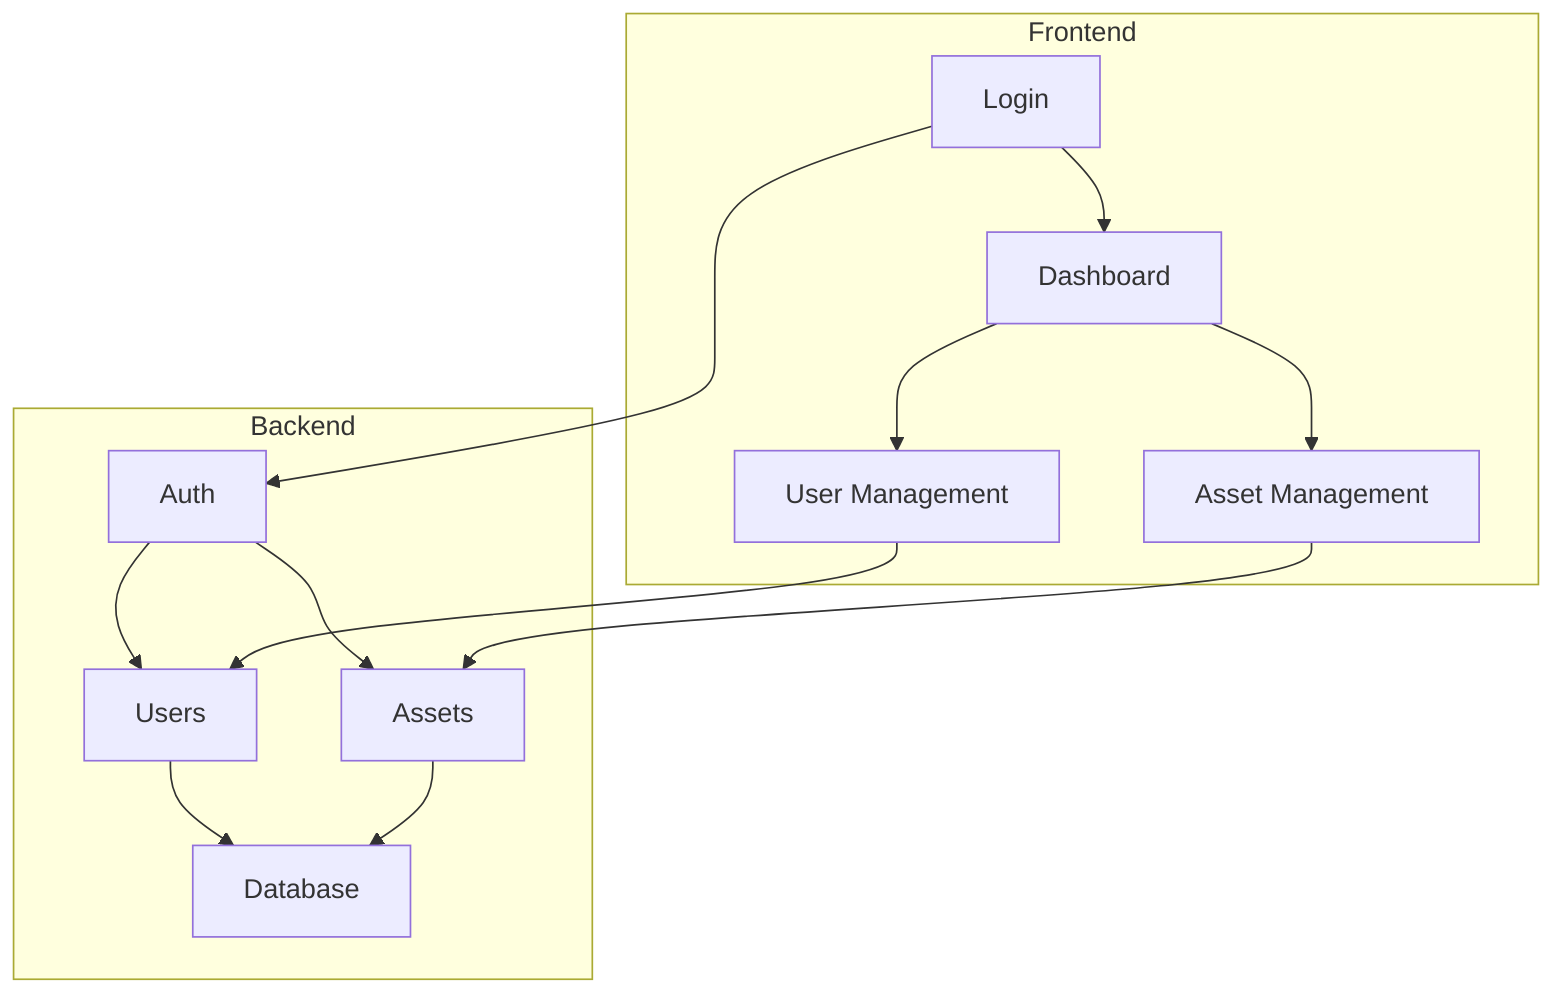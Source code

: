 flowchart TB
    subgraph Frontend
        A[Login] --> B[Dashboard]
        B --> C[Asset Management]
        B --> D[User Management]
    end
    
    subgraph Backend
        E[Auth] --> F[Users]
        E --> G[Assets]
        F --> H[Database]
        G --> H
    end
    
    A --> E
    C --> G
    D --> F